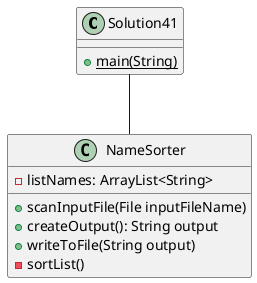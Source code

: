 @startuml

class Solution41{
    ' Methods
    +{static}main(String)
}

class NameSorter{
    'Variables
    -listNames: ArrayList<String>

    'Methods
    'Adds elements to listNames from input file
    +scanInputFile(File inputFileName)
    'Adds elements to output string
    +createOutput(): String output
    'Writes string to output file
    +writeToFile(String output)
    'Sorts arraylist in alphabetical order
    -sortList()
}

Solution41--NameSorter
@enduml